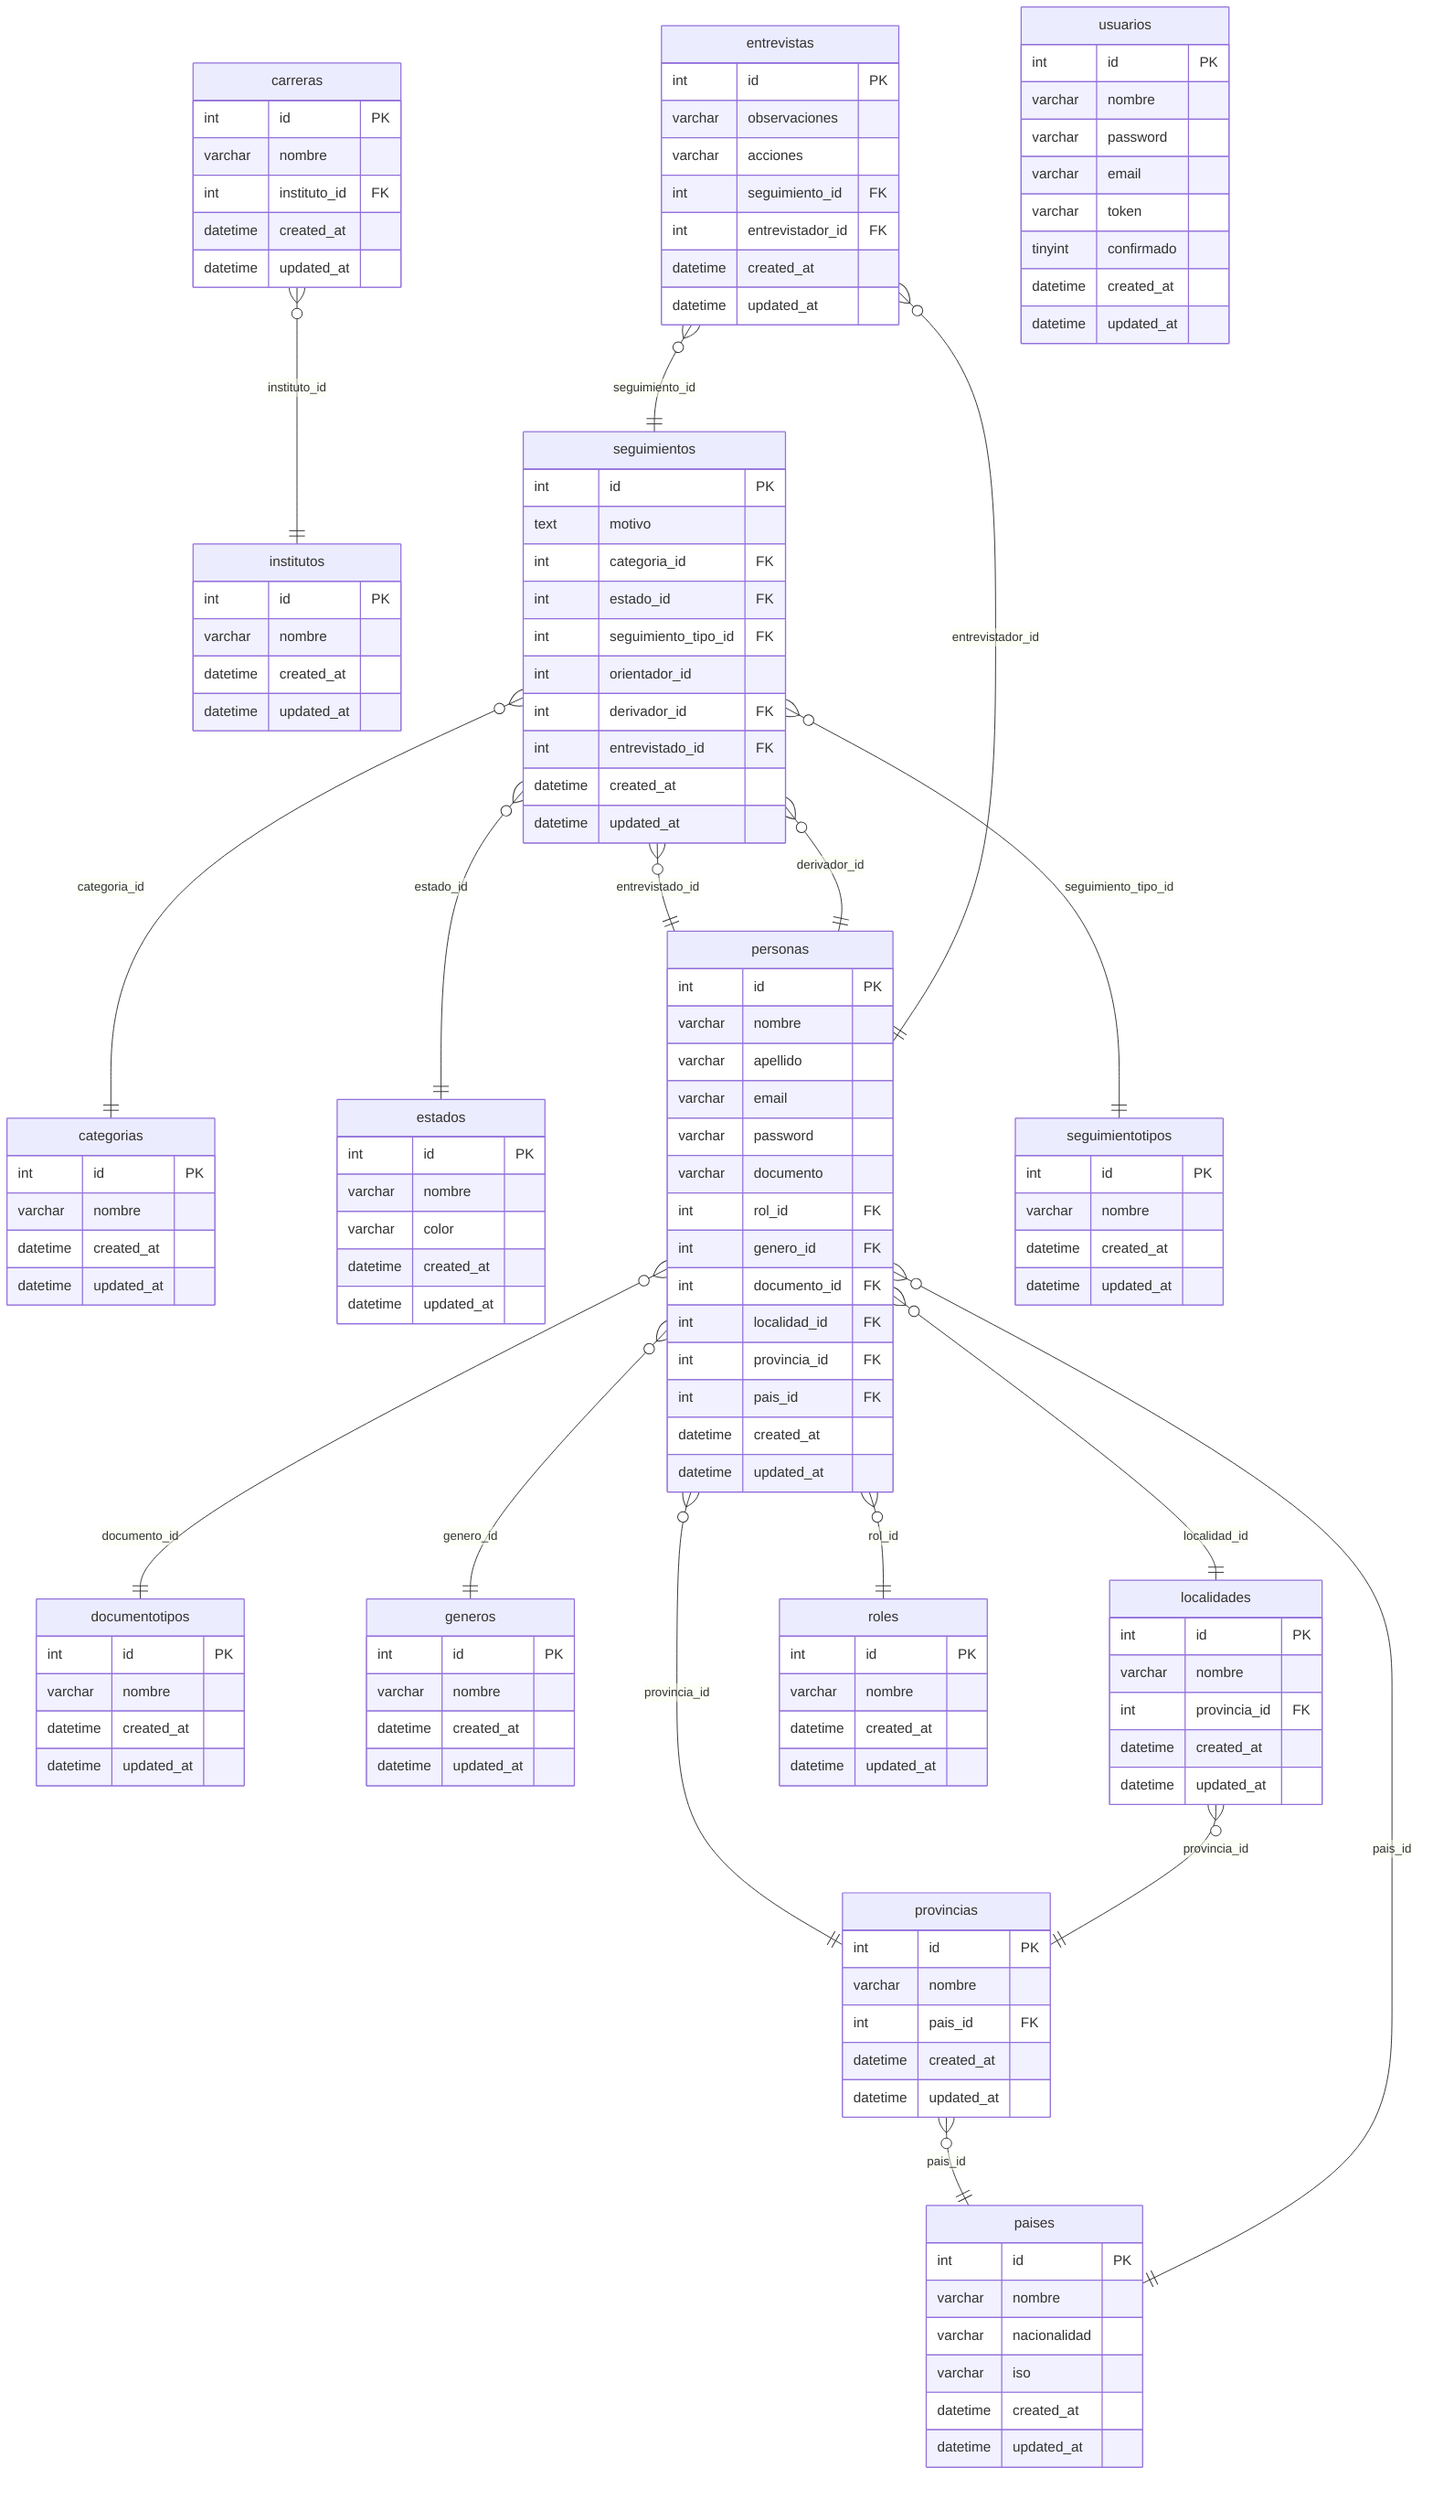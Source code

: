 erDiagram
    carreras {
        int id PK
        varchar nombre 
        int instituto_id FK
        datetime created_at 
        datetime updated_at 
    }

    categorias {
        int id PK
        varchar nombre 
        datetime created_at 
        datetime updated_at 
    }

    documentotipos {
        int id PK
        varchar nombre 
        datetime created_at 
        datetime updated_at 
    }

    entrevistas {
        int id PK
        varchar observaciones 
        varchar acciones 
        int seguimiento_id FK
        int entrevistador_id FK
        datetime created_at 
        datetime updated_at 
    }

    estados {
        int id PK
        varchar nombre 
        varchar color 
        datetime created_at 
        datetime updated_at 
    }

    generos {
        int id PK
        varchar nombre 
        datetime created_at 
        datetime updated_at 
    }

    institutos {
        int id PK
        varchar nombre 
        datetime created_at 
        datetime updated_at 
    }

    localidades {
        int id PK
        varchar nombre 
        int provincia_id FK
        datetime created_at 
        datetime updated_at 
    }

    paises {
        int id PK
        varchar nombre 
        varchar nacionalidad 
        varchar iso 
        datetime created_at 
        datetime updated_at 
    }

    personas {
        int id PK
        varchar nombre 
        varchar apellido 
        varchar email 
        varchar password 
        varchar documento 
        int rol_id FK
        int genero_id FK
        int documento_id FK
        int localidad_id FK
        int provincia_id FK
        int pais_id FK
        datetime created_at 
        datetime updated_at 
    }

    provincias {
        int id PK
        varchar nombre 
        int pais_id FK
        datetime created_at 
        datetime updated_at 
    }

    roles {
        int id PK
        varchar nombre 
        datetime created_at 
        datetime updated_at 
    }

    seguimientos {
        int id PK
        text motivo 
        int categoria_id FK
        int estado_id FK
        int seguimiento_tipo_id FK
        int orientador_id 
        int derivador_id FK
        int entrevistado_id FK
        datetime created_at 
        datetime updated_at 
    }

    seguimientotipos {
        int id PK
        varchar nombre 
        datetime created_at 
        datetime updated_at 
    }

    usuarios {
        int id PK
        varchar nombre 
        varchar password 
        varchar email 
        varchar token 
        tinyint confirmado 
        datetime created_at 
        datetime updated_at 
    }

    carreras }o--|| institutos : "instituto_id"
    seguimientos }o--|| categorias : "categoria_id"
    personas }o--|| documentotipos : "documento_id"
    entrevistas }o--|| seguimientos : "seguimiento_id"
    entrevistas }o--|| personas : "entrevistador_id"
    seguimientos }o--|| estados : "estado_id"
    personas }o--|| generos : "genero_id"
    localidades }o--|| provincias : "provincia_id"
    personas }o--|| localidades : "localidad_id"
    personas }o--|| paises : "pais_id"
    provincias }o--|| paises : "pais_id"
    personas }o--|| roles : "rol_id"
    personas }o--|| provincias : "provincia_id"
    seguimientos }o--|| personas : "derivador_id"
    seguimientos }o--|| personas : "entrevistado_id"
    seguimientos }o--|| seguimientotipos : "seguimiento_tipo_id"